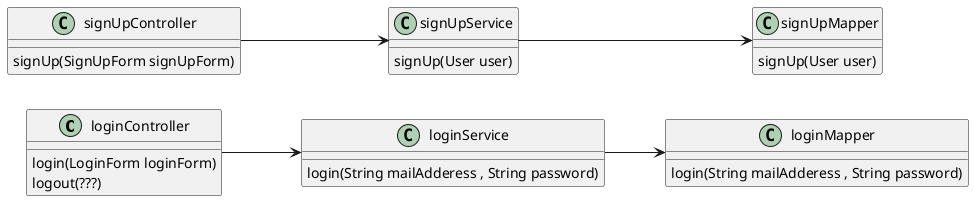 @startuml

class loginController {

    login(LoginForm loginForm)
    logout(???)

}

class loginService{
    
    login(String mailAdderess , String password)
    
}

class loginMapper{
    
    login(String mailAdderess , String password)
    
}

class signUpController{

    signUp(SignUpForm signUpForm)
    
}

class signUpService{

    signUp(User user)
}

class signUpMapper{

    signUp(User user)
}

left to right direction

loginController  -->  loginService 
loginService  -->  loginMapper 

signUpController  -->  signUpService 
signUpService  -->  signUpMapper 

@enduml
